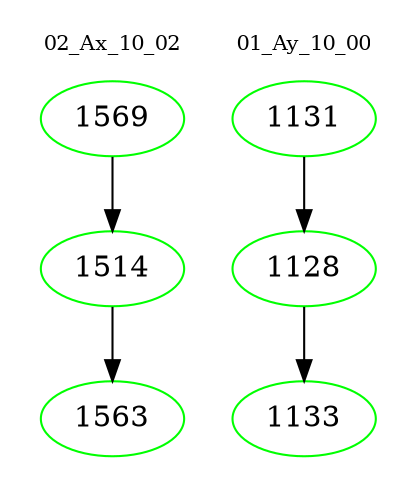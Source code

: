 digraph{
subgraph cluster_0 {
color = white
label = "02_Ax_10_02";
fontsize=10;
T0_1569 [label="1569", color="green"]
T0_1569 -> T0_1514 [color="black"]
T0_1514 [label="1514", color="green"]
T0_1514 -> T0_1563 [color="black"]
T0_1563 [label="1563", color="green"]
}
subgraph cluster_1 {
color = white
label = "01_Ay_10_00";
fontsize=10;
T1_1131 [label="1131", color="green"]
T1_1131 -> T1_1128 [color="black"]
T1_1128 [label="1128", color="green"]
T1_1128 -> T1_1133 [color="black"]
T1_1133 [label="1133", color="green"]
}
}
